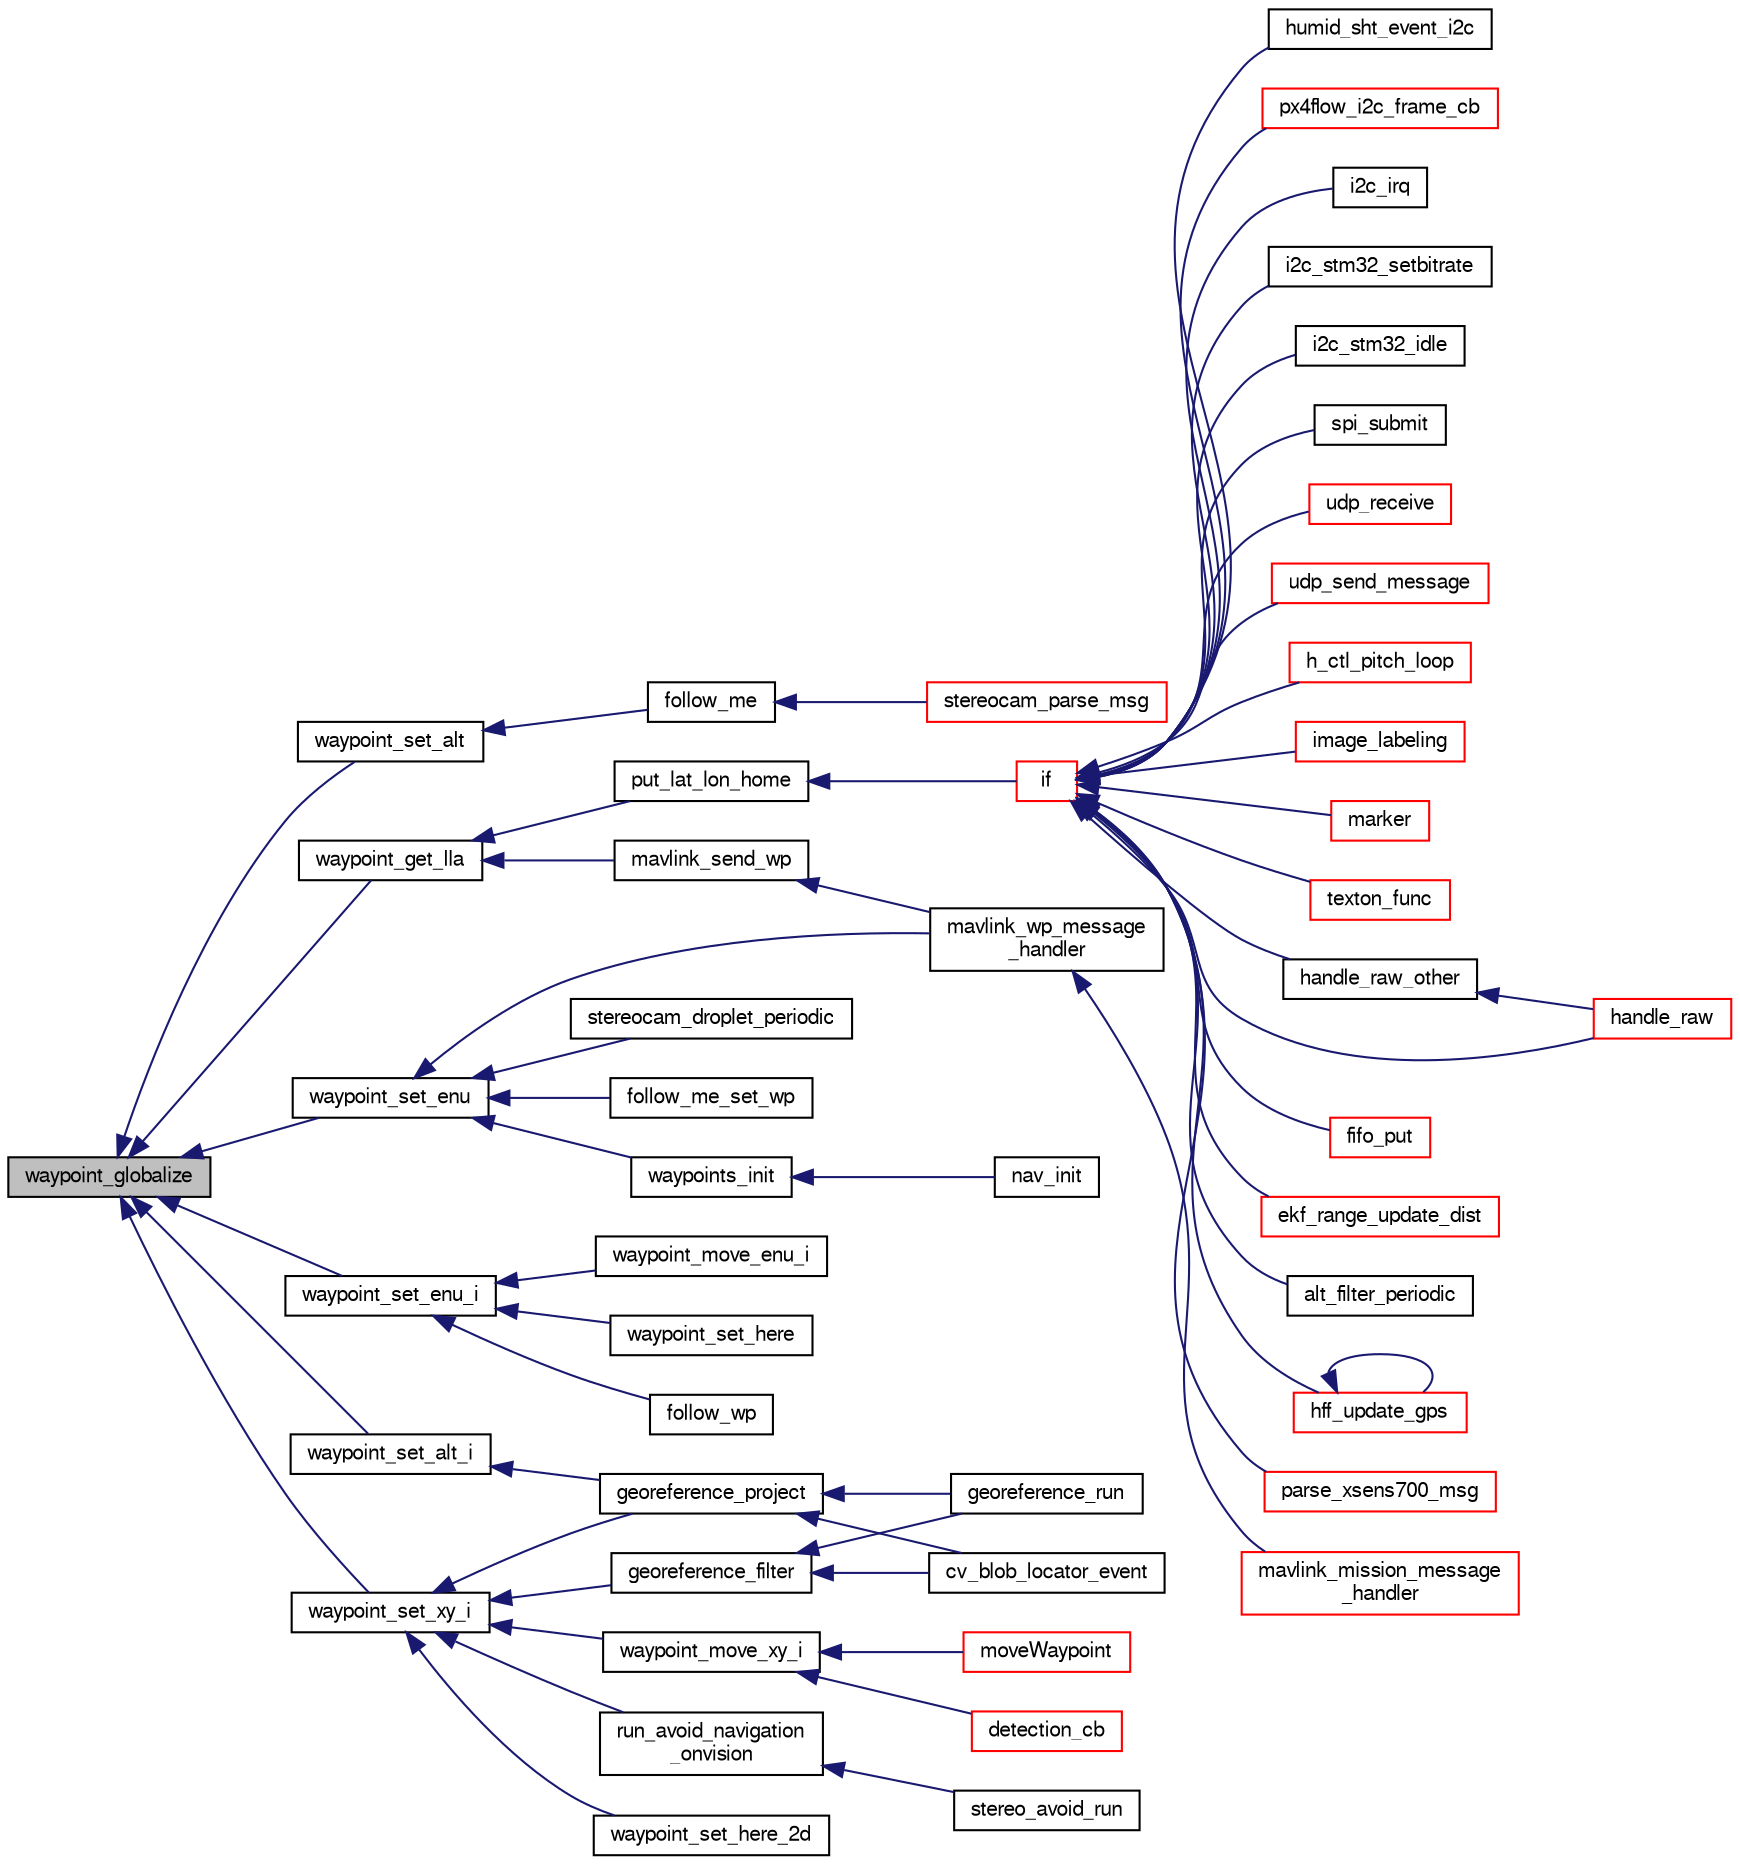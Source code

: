 digraph "waypoint_globalize"
{
  edge [fontname="FreeSans",fontsize="10",labelfontname="FreeSans",labelfontsize="10"];
  node [fontname="FreeSans",fontsize="10",shape=record];
  rankdir="LR";
  Node1 [label="waypoint_globalize",height=0.2,width=0.4,color="black", fillcolor="grey75", style="filled", fontcolor="black"];
  Node1 -> Node2 [dir="back",color="midnightblue",fontsize="10",style="solid",fontname="FreeSans"];
  Node2 [label="waypoint_get_lla",height=0.2,width=0.4,color="black", fillcolor="white", style="filled",URL="$nav_2waypoints_8h.html#a2ed9112b04893275873729d03176f490",tooltip="Get LLA coordinates of waypoint. "];
  Node2 -> Node3 [dir="back",color="midnightblue",fontsize="10",style="solid",fontname="FreeSans"];
  Node3 [label="mavlink_send_wp",height=0.2,width=0.4,color="black", fillcolor="white", style="filled",URL="$datalink_2missionlib_2waypoints_8c.html#a21891c55017fec0be57dc9e4e3ee73a7"];
  Node3 -> Node4 [dir="back",color="midnightblue",fontsize="10",style="solid",fontname="FreeSans"];
  Node4 [label="mavlink_wp_message\l_handler",height=0.2,width=0.4,color="black", fillcolor="white", style="filled",URL="$datalink_2missionlib_2waypoints_8h.html#a632dcb46c33f5cf3726652ee477ff9bc"];
  Node4 -> Node5 [dir="back",color="midnightblue",fontsize="10",style="solid",fontname="FreeSans"];
  Node5 [label="mavlink_mission_message\l_handler",height=0.2,width=0.4,color="red", fillcolor="white", style="filled",URL="$mission__manager_8h.html#a68ddd91a505c2317c818d632a2009304"];
  Node2 -> Node6 [dir="back",color="midnightblue",fontsize="10",style="solid",fontname="FreeSans"];
  Node6 [label="put_lat_lon_home",height=0.2,width=0.4,color="black", fillcolor="white", style="filled",URL="$e__identification__fr_8c.html#ab86f66c5c2a551aabe930fff3a5120d3"];
  Node6 -> Node7 [dir="back",color="midnightblue",fontsize="10",style="solid",fontname="FreeSans"];
  Node7 [label="if",height=0.2,width=0.4,color="red", fillcolor="white", style="filled",URL="$e__identification__fr_8c.html#a92cffae21318c1d983c63f3afa2a8d87"];
  Node7 -> Node8 [dir="back",color="midnightblue",fontsize="10",style="solid",fontname="FreeSans"];
  Node8 [label="i2c_irq",height=0.2,width=0.4,color="black", fillcolor="white", style="filled",URL="$stm32_2mcu__periph_2i2c__arch_8c.html#a9cdca4a1beda37ad7a9a7087252b6bbf"];
  Node7 -> Node9 [dir="back",color="midnightblue",fontsize="10",style="solid",fontname="FreeSans"];
  Node9 [label="i2c_stm32_setbitrate",height=0.2,width=0.4,color="black", fillcolor="white", style="filled",URL="$stm32_2mcu__periph_2i2c__arch_8c.html#af6c16ded89419dcadd6d658416e9f55c"];
  Node7 -> Node10 [dir="back",color="midnightblue",fontsize="10",style="solid",fontname="FreeSans"];
  Node10 [label="i2c_stm32_idle",height=0.2,width=0.4,color="black", fillcolor="white", style="filled",URL="$stm32_2mcu__periph_2i2c__arch_8c.html#ab9e5bad12034eb78fc98e86032eb938c"];
  Node7 -> Node11 [dir="back",color="midnightblue",fontsize="10",style="solid",fontname="FreeSans"];
  Node11 [label="spi_submit",height=0.2,width=0.4,color="black", fillcolor="white", style="filled",URL="$group__spi.html#ga5d383931766cb373ebad0b8bc26d439d",tooltip="Submit a spi transaction. "];
  Node7 -> Node12 [dir="back",color="midnightblue",fontsize="10",style="solid",fontname="FreeSans"];
  Node12 [label="udp_receive",height=0.2,width=0.4,color="red", fillcolor="white", style="filled",URL="$udp_8h.html#a23264d73f7cf6197c139bf6841da1ee2",tooltip="Read bytes from UDP. "];
  Node7 -> Node13 [dir="back",color="midnightblue",fontsize="10",style="solid",fontname="FreeSans"];
  Node13 [label="udp_send_message",height=0.2,width=0.4,color="red", fillcolor="white", style="filled",URL="$udp_8h.html#acd1365113847d9c844e256228443af2d",tooltip="Send a message. "];
  Node7 -> Node14 [dir="back",color="midnightblue",fontsize="10",style="solid",fontname="FreeSans"];
  Node14 [label="h_ctl_pitch_loop",height=0.2,width=0.4,color="red", fillcolor="white", style="filled",URL="$stabilization__adaptive_8c.html#a10c9851e192217d5a4e7b6dc98e16c2d"];
  Node7 -> Node15 [dir="back",color="midnightblue",fontsize="10",style="solid",fontname="FreeSans"];
  Node15 [label="image_labeling",height=0.2,width=0.4,color="red", fillcolor="white", style="filled",URL="$blob__finder_8h.html#a4394ddcfee7f3a3c1ff870b038b2883b"];
  Node7 -> Node16 [dir="back",color="midnightblue",fontsize="10",style="solid",fontname="FreeSans"];
  Node16 [label="marker",height=0.2,width=0.4,color="red", fillcolor="white", style="filled",URL="$imavmarker_8h.html#aafa443822c1c72b0735f92c4656eb669"];
  Node7 -> Node17 [dir="back",color="midnightblue",fontsize="10",style="solid",fontname="FreeSans"];
  Node17 [label="texton_func",height=0.2,width=0.4,color="red", fillcolor="white", style="filled",URL="$textons_8c.html#a5a28ef29bd02e895d11d195fc565526f",tooltip="Main texton processing function that first either loads or learns a dictionary and then extracts the ..."];
  Node7 -> Node18 [dir="back",color="midnightblue",fontsize="10",style="solid",fontname="FreeSans"];
  Node18 [label="handle_raw_other",height=0.2,width=0.4,color="black", fillcolor="white", style="filled",URL="$syslink__dl_8c.html#aa429086c6c98ffa95fdb0381e67b1285",tooltip="Handle various raw messages. "];
  Node18 -> Node19 [dir="back",color="midnightblue",fontsize="10",style="solid",fontname="FreeSans"];
  Node19 [label="handle_raw",height=0.2,width=0.4,color="red", fillcolor="white", style="filled",URL="$syslink__dl_8c.html#a9a5fcd9b15a63e5311c8ff49c6f95bb8",tooltip="Handle raw datalink. "];
  Node7 -> Node19 [dir="back",color="midnightblue",fontsize="10",style="solid",fontname="FreeSans"];
  Node7 -> Node20 [dir="back",color="midnightblue",fontsize="10",style="solid",fontname="FreeSans"];
  Node20 [label="fifo_put",height=0.2,width=0.4,color="red", fillcolor="white", style="filled",URL="$frsky__x_8c.html#ae3001fd8504f8ad30ee40a958da7bf0c"];
  Node7 -> Node21 [dir="back",color="midnightblue",fontsize="10",style="solid",fontname="FreeSans"];
  Node21 [label="ekf_range_update_dist",height=0.2,width=0.4,color="red", fillcolor="white", style="filled",URL="$ekf__range_8h.html#a6778974be3a678696790a30c04315a72",tooltip="Update step based on each new distance data. "];
  Node7 -> Node22 [dir="back",color="midnightblue",fontsize="10",style="solid",fontname="FreeSans"];
  Node22 [label="alt_filter_periodic",height=0.2,width=0.4,color="black", fillcolor="white", style="filled",URL="$alt__filter_8h.html#acb1c5bf01229d55cd2a7542a49e37ec8"];
  Node7 -> Node23 [dir="back",color="midnightblue",fontsize="10",style="solid",fontname="FreeSans"];
  Node23 [label="hff_update_gps",height=0.2,width=0.4,color="red", fillcolor="white", style="filled",URL="$hf__float_8h.html#a72f310874029d3bec298c7161601a57e"];
  Node23 -> Node23 [dir="back",color="midnightblue",fontsize="10",style="solid",fontname="FreeSans"];
  Node7 -> Node24 [dir="back",color="midnightblue",fontsize="10",style="solid",fontname="FreeSans"];
  Node24 [label="parse_xsens700_msg",height=0.2,width=0.4,color="red", fillcolor="white", style="filled",URL="$xsens700_8h.html#ac2454e953f536da139df3af77095c560"];
  Node7 -> Node25 [dir="back",color="midnightblue",fontsize="10",style="solid",fontname="FreeSans"];
  Node25 [label="humid_sht_event_i2c",height=0.2,width=0.4,color="black", fillcolor="white", style="filled",URL="$humid__sht__i2c_8h.html#a9250bbec811cdbcc7c024e084dacc33f"];
  Node7 -> Node26 [dir="back",color="midnightblue",fontsize="10",style="solid",fontname="FreeSans"];
  Node26 [label="px4flow_i2c_frame_cb",height=0.2,width=0.4,color="red", fillcolor="white", style="filled",URL="$px4flow__i2c_8c.html#ad7e1980e7d9d597a3902d1fb1bcb19b9",tooltip="Propagate optical flow information. "];
  Node1 -> Node27 [dir="back",color="midnightblue",fontsize="10",style="solid",fontname="FreeSans"];
  Node27 [label="waypoint_set_alt",height=0.2,width=0.4,color="black", fillcolor="white", style="filled",URL="$nav_2waypoints_8h.html#af3ed05c8671f668d9b6ef54d13d9c8b7",tooltip="Set altitude of waypoint in meters (above reference) "];
  Node27 -> Node28 [dir="back",color="midnightblue",fontsize="10",style="solid",fontname="FreeSans"];
  Node28 [label="follow_me",height=0.2,width=0.4,color="black", fillcolor="white", style="filled",URL="$stereocam_2stereocam__follow__me_2follow__me_8h.html#a86b645981e64487edee42fa1bf3bc848"];
  Node28 -> Node29 [dir="back",color="midnightblue",fontsize="10",style="solid",fontname="FreeSans"];
  Node29 [label="stereocam_parse_msg",height=0.2,width=0.4,color="red", fillcolor="white", style="filled",URL="$stereocam_8c.html#a94fa0136a9ee836602da3816c515ed1f"];
  Node1 -> Node30 [dir="back",color="midnightblue",fontsize="10",style="solid",fontname="FreeSans"];
  Node30 [label="waypoint_set_alt_i",height=0.2,width=0.4,color="black", fillcolor="white", style="filled",URL="$nav_2waypoints_8h.html#aecc0b78adf0a0c13f31298dc4d17b9f6"];
  Node30 -> Node31 [dir="back",color="midnightblue",fontsize="10",style="solid",fontname="FreeSans"];
  Node31 [label="georeference_project",height=0.2,width=0.4,color="black", fillcolor="white", style="filled",URL="$cv__georeference_8h.html#a230ffda49b65d6b6963063af8ab73e00"];
  Node31 -> Node32 [dir="back",color="midnightblue",fontsize="10",style="solid",fontname="FreeSans"];
  Node32 [label="cv_blob_locator_event",height=0.2,width=0.4,color="black", fillcolor="white", style="filled",URL="$cv__blob__locator_8h.html#a391703403d5b9f54b9aeb1ef368be61b"];
  Node31 -> Node33 [dir="back",color="midnightblue",fontsize="10",style="solid",fontname="FreeSans"];
  Node33 [label="georeference_run",height=0.2,width=0.4,color="black", fillcolor="white", style="filled",URL="$cv__georeference_8h.html#a913d1504b4e33a803c6f5ab06721fd6b"];
  Node1 -> Node34 [dir="back",color="midnightblue",fontsize="10",style="solid",fontname="FreeSans"];
  Node34 [label="waypoint_set_enu",height=0.2,width=0.4,color="black", fillcolor="white", style="filled",URL="$nav_2waypoints_8h.html#affb3b24527cc3e5342715d567fa245dc",tooltip="Set local ENU waypoint coordinates. "];
  Node34 -> Node35 [dir="back",color="midnightblue",fontsize="10",style="solid",fontname="FreeSans"];
  Node35 [label="follow_me_set_wp",height=0.2,width=0.4,color="black", fillcolor="white", style="filled",URL="$ctrl_2follow__me_8h.html#a7e5c2903825aa9815752b1fd8105dc15",tooltip="run function "];
  Node34 -> Node4 [dir="back",color="midnightblue",fontsize="10",style="solid",fontname="FreeSans"];
  Node34 -> Node36 [dir="back",color="midnightblue",fontsize="10",style="solid",fontname="FreeSans"];
  Node36 [label="waypoints_init",height=0.2,width=0.4,color="black", fillcolor="white", style="filled",URL="$nav_2waypoints_8h.html#a8d575cfbc187cac4cae8049873821e96",tooltip="initialize global and local waypoints "];
  Node36 -> Node37 [dir="back",color="midnightblue",fontsize="10",style="solid",fontname="FreeSans"];
  Node37 [label="nav_init",height=0.2,width=0.4,color="black", fillcolor="white", style="filled",URL="$rotorcraft_2navigation_8c.html#a64a3814d1672e69989f80701a0ff5749",tooltip="Navigation Initialisation. "];
  Node34 -> Node38 [dir="back",color="midnightblue",fontsize="10",style="solid",fontname="FreeSans"];
  Node38 [label="stereocam_droplet_periodic",height=0.2,width=0.4,color="black", fillcolor="white", style="filled",URL="$stereocam__droplet_8h.html#a304b77dceeec4285bad836b9bbced42d"];
  Node1 -> Node39 [dir="back",color="midnightblue",fontsize="10",style="solid",fontname="FreeSans"];
  Node39 [label="waypoint_set_enu_i",height=0.2,width=0.4,color="black", fillcolor="white", style="filled",URL="$nav_2waypoints_8h.html#ac19d9c02f3d8c3b69cee759560317ea4"];
  Node39 -> Node40 [dir="back",color="midnightblue",fontsize="10",style="solid",fontname="FreeSans"];
  Node40 [label="waypoint_move_enu_i",height=0.2,width=0.4,color="black", fillcolor="white", style="filled",URL="$nav_2waypoints_8h.html#aa759c25e1ecc60cc27a614e366ab05a4"];
  Node39 -> Node41 [dir="back",color="midnightblue",fontsize="10",style="solid",fontname="FreeSans"];
  Node41 [label="waypoint_set_here",height=0.2,width=0.4,color="black", fillcolor="white", style="filled",URL="$nav_2waypoints_8h.html#a6c641b78233fd2eaf42e8e9044e789e5",tooltip="set waypoint to current location and altitude "];
  Node39 -> Node42 [dir="back",color="midnightblue",fontsize="10",style="solid",fontname="FreeSans"];
  Node42 [label="follow_wp",height=0.2,width=0.4,color="black", fillcolor="white", style="filled",URL="$follow_8h.html#a193d671739e35bbb235456cb3b65e9ff"];
  Node1 -> Node43 [dir="back",color="midnightblue",fontsize="10",style="solid",fontname="FreeSans"];
  Node43 [label="waypoint_set_xy_i",height=0.2,width=0.4,color="black", fillcolor="white", style="filled",URL="$nav_2waypoints_8h.html#a6458406c3ff4259882fa0b93991f3c1e",tooltip="Set only local XY coordinates of waypoint without update altitude. "];
  Node43 -> Node31 [dir="back",color="midnightblue",fontsize="10",style="solid",fontname="FreeSans"];
  Node43 -> Node44 [dir="back",color="midnightblue",fontsize="10",style="solid",fontname="FreeSans"];
  Node44 [label="georeference_filter",height=0.2,width=0.4,color="black", fillcolor="white", style="filled",URL="$cv__georeference_8h.html#a551f2542023388240a3573ca7e223aec"];
  Node44 -> Node32 [dir="back",color="midnightblue",fontsize="10",style="solid",fontname="FreeSans"];
  Node44 -> Node33 [dir="back",color="midnightblue",fontsize="10",style="solid",fontname="FreeSans"];
  Node43 -> Node45 [dir="back",color="midnightblue",fontsize="10",style="solid",fontname="FreeSans"];
  Node45 [label="waypoint_move_xy_i",height=0.2,width=0.4,color="black", fillcolor="white", style="filled",URL="$nav_2waypoints_8h.html#a41c11ce8ceec9d5d0e4062c7040afcb5"];
  Node45 -> Node46 [dir="back",color="midnightblue",fontsize="10",style="solid",fontname="FreeSans"];
  Node46 [label="detection_cb",height=0.2,width=0.4,color="red", fillcolor="white", style="filled",URL="$cv__target__localization_8c.html#a9dba1ee548dbeb610b39fced772c182b"];
  Node45 -> Node47 [dir="back",color="midnightblue",fontsize="10",style="solid",fontname="FreeSans"];
  Node47 [label="moveWaypoint",height=0.2,width=0.4,color="red", fillcolor="white", style="filled",URL="$mav__exercise_8c.html#ab9e9ec09110cd9cd8a03cb04532db57a"];
  Node43 -> Node48 [dir="back",color="midnightblue",fontsize="10",style="solid",fontname="FreeSans"];
  Node48 [label="waypoint_set_here_2d",height=0.2,width=0.4,color="black", fillcolor="white", style="filled",URL="$nav_2waypoints_8h.html#a28dd523c6d75fb36ce3ffec86a6e096c",tooltip="set waypoint to current horizontal location without modifying altitude "];
  Node43 -> Node49 [dir="back",color="midnightblue",fontsize="10",style="solid",fontname="FreeSans"];
  Node49 [label="run_avoid_navigation\l_onvision",height=0.2,width=0.4,color="black", fillcolor="white", style="filled",URL="$avoid__navigation_8h.html#afbb250f65364e84c51f0df86da67eb05"];
  Node49 -> Node50 [dir="back",color="midnightblue",fontsize="10",style="solid",fontname="FreeSans"];
  Node50 [label="stereo_avoid_run",height=0.2,width=0.4,color="black", fillcolor="white", style="filled",URL="$stereo__avoid_8h.html#ace7b98c58ff30c23353ae3d546f69475"];
}
